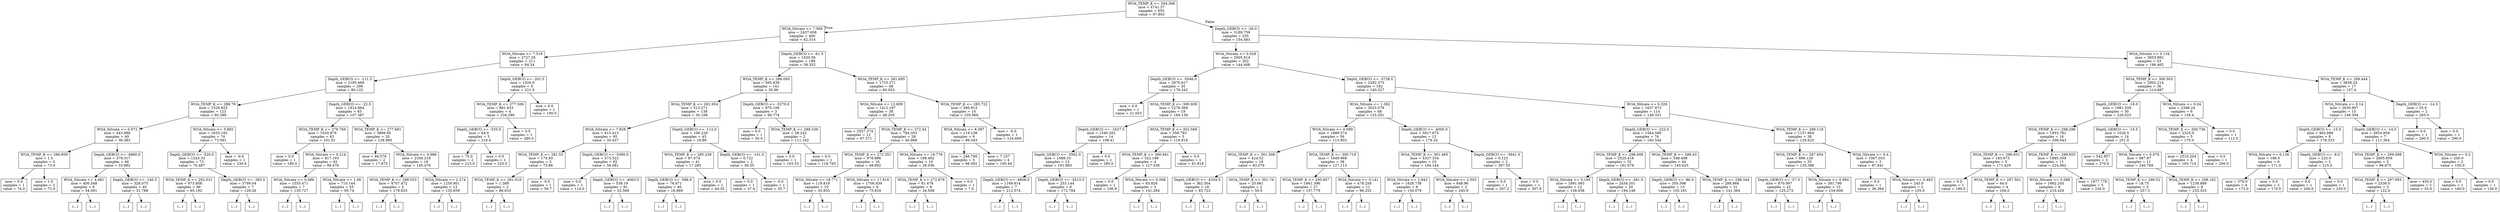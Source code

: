 digraph Tree {
node [shape=box] ;
0 [label="WOA_TEMP_K <= 294.306\nmse = 4741.37\nsamples = 655\nvalue = 97.893"] ;
1 [label="WOA_Nitrate <= 7.569\nmse = 2437.658\nsamples = 400\nvalue = 62.314"] ;
0 -> 1 [labeldistance=2.5, labelangle=45, headlabel="True"] ;
2 [label="WOA_Nitrate <= 7.518\nmse = 2727.26\nsamples = 211\nvalue = 84.34"] ;
1 -> 2 ;
3 [label="Depth_GEBCO <= -111.5\nmse = 2185.469\nsamples = 206\nvalue = 80.122"] ;
2 -> 3 ;
4 [label="WOA_TEMP_K <= 288.79\nmse = 1526.825\nsamples = 123\nvalue = 60.399"] ;
3 -> 4 ;
5 [label="WOA_Nitrate <= 0.072\nmse = 443.988\nsamples = 49\nvalue = 36.383"] ;
4 -> 5 ;
6 [label="WOA_TEMP_K <= 286.959\nmse = 1.5\nsamples = 3\nvalue = 73.0"] ;
5 -> 6 ;
7 [label="mse = 0.0\nsamples = 1\nvalue = 74.0"] ;
6 -> 7 ;
8 [label="mse = 1.0\nsamples = 2\nvalue = 72.0"] ;
6 -> 8 ;
9 [label="Depth_GEBCO <= -4860.0\nmse = 379.317\nsamples = 46\nvalue = 33.982"] ;
5 -> 9 ;
10 [label="WOA_Nitrate <= 4.481\nmse = 400.548\nsamples = 6\nvalue = 54.091"] ;
9 -> 10 ;
11 [label="(...)"] ;
10 -> 11 ;
16 [label="(...)"] ;
10 -> 16 ;
21 [label="Depth_GEBCO <= -140.5\nmse = 328.075\nsamples = 40\nvalue = 31.788"] ;
9 -> 21 ;
22 [label="(...)"] ;
21 -> 22 ;
67 [label="(...)"] ;
21 -> 67 ;
74 [label="WOA_Nitrate <= 5.892\nmse = 1633.182\nsamples = 74\nvalue = 73.091"] ;
4 -> 74 ;
75 [label="Depth_GEBCO <= -520.5\nmse = 1243.33\nsamples = 73\nvalue = 70.487"] ;
74 -> 75 ;
76 [label="WOA_TEMP_K <= 292.031\nmse = 673.858\nsamples = 66\nvalue = 65.192"] ;
75 -> 76 ;
77 [label="(...)"] ;
76 -> 77 ;
142 [label="(...)"] ;
76 -> 142 ;
193 [label="Depth_GEBCO <= -383.5\nmse = 3799.04\nsamples = 7\nvalue = 129.26"] ;
75 -> 193 ;
194 [label="(...)"] ;
193 -> 194 ;
195 [label="(...)"] ;
193 -> 195 ;
204 [label="mse = -0.0\nsamples = 1\nvalue = 230.6"] ;
74 -> 204 ;
205 [label="Depth_GEBCO <= -22.5\nmse = 1814.864\nsamples = 83\nvalue = 107.387"] ;
3 -> 205 ;
206 [label="WOA_TEMP_K <= 278.769\nmse = 1020.876\nsamples = 63\nvalue = 101.01"] ;
205 -> 206 ;
207 [label="mse = 0.0\nsamples = 1\nvalue = 180.0"] ;
206 -> 207 ;
208 [label="WOA_Nitrate <= 0.214\nmse = 917.193\nsamples = 62\nvalue = 99.476"] ;
206 -> 208 ;
209 [label="WOA_Nitrate <= 0.086\nmse = 1555.471\nsamples = 7\nvalue = 130.727"] ;
208 -> 209 ;
210 [label="(...)"] ;
209 -> 210 ;
213 [label="(...)"] ;
209 -> 213 ;
220 [label="WOA_Nitrate <= 1.06\nmse = 710.144\nsamples = 55\nvalue = 95.74"] ;
208 -> 220 ;
221 [label="(...)"] ;
220 -> 221 ;
250 [label="(...)"] ;
220 -> 250 ;
309 [label="WOA_TEMP_K <= 277.681\nmse = 3899.95\nsamples = 20\nvalue = 128.985"] ;
205 -> 309 ;
310 [label="mse = 94.576\nsamples = 2\nvalue = 17.675"] ;
309 -> 310 ;
311 [label="WOA_Nitrate <= 0.986\nmse = 2356.218\nsamples = 18\nvalue = 145.476"] ;
309 -> 311 ;
312 [label="WOA_TEMP_K <= 288.553\nmse = 4707.472\nsamples = 5\nvalue = 179.833"] ;
311 -> 312 ;
313 [label="(...)"] ;
312 -> 313 ;
314 [label="(...)"] ;
312 -> 314 ;
321 [label="WOA_Nitrate <= 2.274\nmse = 1250.801\nsamples = 13\nvalue = 135.659"] ;
311 -> 321 ;
322 [label="(...)"] ;
321 -> 322 ;
325 [label="(...)"] ;
321 -> 325 ;
342 [label="Depth_GEBCO <= -201.5\nmse = 1029.0\nsamples = 5\nvalue = 221.0"] ;
2 -> 342 ;
343 [label="WOA_TEMP_K <= 277.506\nmse = 881.633\nsamples = 4\nvalue = 234.286"] ;
342 -> 343 ;
344 [label="Depth_GEBCO <= -535.0\nmse = 64.0\nsamples = 3\nvalue = 216.0"] ;
343 -> 344 ;
345 [label="mse = 75.0\nsamples = 2\nvalue = 215.0"] ;
344 -> 345 ;
346 [label="mse = 0.0\nsamples = 1\nvalue = 220.0"] ;
344 -> 346 ;
347 [label="mse = 0.0\nsamples = 1\nvalue = 280.0"] ;
343 -> 347 ;
348 [label="mse = 0.0\nsamples = 1\nvalue = 190.0"] ;
342 -> 348 ;
349 [label="Depth_GEBCO <= -61.5\nmse = 1020.56\nsamples = 189\nvalue = 38.352"] ;
1 -> 349 ;
350 [label="WOA_TEMP_K <= 286.095\nmse = 565.439\nsamples = 141\nvalue = 30.96"] ;
349 -> 350 ;
351 [label="WOA_TEMP_K <= 281.954\nmse = 513.271\nsamples = 138\nvalue = 30.166"] ;
350 -> 351 ;
352 [label="WOA_Nitrate <= 7.828\nmse = 615.413\nsamples = 95\nvalue = 35.437"] ;
351 -> 352 ;
353 [label="WOA_TEMP_K <= 281.53\nmse = 174.93\nsamples = 3\nvalue = 75.86"] ;
352 -> 353 ;
354 [label="WOA_TEMP_K <= 281.019\nmse = 1.389\nsamples = 2\nvalue = 86.633"] ;
353 -> 354 ;
355 [label="(...)"] ;
354 -> 355 ;
356 [label="(...)"] ;
354 -> 356 ;
357 [label="mse = -0.0\nsamples = 1\nvalue = 59.7"] ;
353 -> 357 ;
358 [label="Depth_GEBCO <= -5390.0\nmse = 573.522\nsamples = 92\nvalue = 34.081"] ;
352 -> 358 ;
359 [label="mse = 0.0\nsamples = 1\nvalue = 110.0"] ;
358 -> 359 ;
360 [label="Depth_GEBCO <= -4063.0\nmse = 538.19\nsamples = 91\nvalue = 33.568"] ;
358 -> 360 ;
361 [label="(...)"] ;
360 -> 361 ;
402 [label="(...)"] ;
360 -> 402 ;
531 [label="Depth_GEBCO <= -112.0\nmse = 108.229\nsamples = 43\nvalue = 18.89"] ;
351 -> 531 ;
532 [label="WOA_TEMP_K <= 285.239\nmse = 87.074\nsamples = 41\nvalue = 17.285"] ;
531 -> 532 ;
533 [label="Depth_GEBCO <= -586.0\nmse = 76.971\nsamples = 40\nvalue = 16.869"] ;
532 -> 533 ;
534 [label="(...)"] ;
533 -> 534 ;
553 [label="(...)"] ;
533 -> 553 ;
566 [label="mse = 0.0\nsamples = 1\nvalue = 44.35"] ;
532 -> 566 ;
567 [label="Depth_GEBCO <= -101.5\nmse = 0.722\nsamples = 2\nvalue = 36.55"] ;
531 -> 567 ;
568 [label="mse = 0.0\nsamples = 1\nvalue = 37.4"] ;
567 -> 568 ;
569 [label="mse = -0.0\nsamples = 1\nvalue = 35.7"] ;
567 -> 569 ;
570 [label="Depth_GEBCO <= -5270.0\nmse = 870.106\nsamples = 3\nvalue = 90.774"] ;
350 -> 570 ;
571 [label="mse = 0.0\nsamples = 1\nvalue = 50.0"] ;
570 -> 571 ;
572 [label="WOA_TEMP_K <= 288.539\nmse = 58.242\nsamples = 2\nvalue = 111.162"] ;
570 -> 572 ;
573 [label="mse = 0.0\nsamples = 1\nvalue = 103.53"] ;
572 -> 573 ;
574 [label="mse = 0.0\nsamples = 1\nvalue = 118.793"] ;
572 -> 574 ;
575 [label="WOA_TEMP_K <= 281.695\nmse = 1725.371\nsamples = 48\nvalue = 60.053"] ;
349 -> 575 ;
576 [label="WOA_Nitrate <= 12.609\nmse = 1412.197\nsamples = 38\nvalue = 48.205"] ;
575 -> 576 ;
577 [label="mse = 2557.374\nsamples = 12\nvalue = 67.571"] ;
576 -> 577 ;
578 [label="WOA_TEMP_K <= 272.54\nmse = 784.353\nsamples = 26\nvalue = 40.888"] ;
576 -> 578 ;
579 [label="WOA_TEMP_K <= 272.351\nmse = 978.886\nsamples = 16\nvalue = 48.692"] ;
578 -> 579 ;
580 [label="WOA_Nitrate <= 18.771\nmse = 119.818\nsamples = 10\nvalue = 35.835"] ;
579 -> 580 ;
581 [label="(...)"] ;
580 -> 581 ;
586 [label="(...)"] ;
580 -> 586 ;
595 [label="WOA_Nitrate <= 17.816\nmse = 1706.839\nsamples = 6\nvalue = 75.834"] ;
579 -> 595 ;
596 [label="(...)"] ;
595 -> 596 ;
597 [label="(...)"] ;
595 -> 597 ;
598 [label="WOA_Nitrate <= 19.779\nmse = 198.462\nsamples = 10\nvalue = 28.036"] ;
578 -> 598 ;
599 [label="WOA_TEMP_K <= 272.876\nmse = 81.478\nsamples = 9\nvalue = 34.508"] ;
598 -> 599 ;
600 [label="(...)"] ;
599 -> 600 ;
601 [label="(...)"] ;
599 -> 601 ;
604 [label="mse = 0.0\nsamples = 1\nvalue = 7.0"] ;
598 -> 604 ;
605 [label="WOA_TEMP_K <= 285.722\nmse = 286.913\nsamples = 10\nvalue = 105.966"] ;
575 -> 605 ;
606 [label="WOA_Nitrate <= 8.387\nmse = 119.138\nsamples = 9\nvalue = 99.343"] ;
605 -> 606 ;
607 [label="mse = 246.799\nsamples = 5\nvalue = 98.062"] ;
606 -> 607 ;
608 [label="mse = 7.107\nsamples = 4\nvalue = 100.44"] ;
606 -> 608 ;
609 [label="mse = -0.0\nsamples = 1\nvalue = 134.669"] ;
605 -> 609 ;
610 [label="Depth_GEBCO <= -26.0\nmse = 3189.759\nsamples = 255\nvalue = 154.483"] ;
0 -> 610 [labeldistance=2.5, labelangle=-45, headlabel="False"] ;
611 [label="WOA_Nitrate <= 0.028\nmse = 2505.914\nsamples = 202\nvalue = 144.408"] ;
610 -> 611 ;
612 [label="Depth_GEBCO <= -5546.0\nmse = 2970.617\nsamples = 20\nvalue = 179.342"] ;
611 -> 612 ;
613 [label="mse = 0.0\nsamples = 1\nvalue = 21.053"] ;
612 -> 613 ;
614 [label="WOA_TEMP_K <= 300.609\nmse = 2278.369\nsamples = 19\nvalue = 184.139"] ;
612 -> 614 ;
615 [label="Depth_GEBCO <= -1627.5\nmse = 1540.262\nsamples = 14\nvalue = 198.41"] ;
614 -> 615 ;
616 [label="Depth_GEBCO <= -3562.0\nmse = 1088.33\nsamples = 13\nvalue = 191.883"] ;
615 -> 616 ;
617 [label="Depth_GEBCO <= -4858.0\nmse = 1169.814\nsamples = 7\nvalue = 212.574"] ;
616 -> 617 ;
618 [label="(...)"] ;
617 -> 618 ;
623 [label="(...)"] ;
617 -> 623 ;
628 [label="Depth_GEBCO <= -3413.5\nmse = 253.144\nsamples = 6\nvalue = 172.784"] ;
616 -> 628 ;
629 [label="(...)"] ;
628 -> 629 ;
632 [label="(...)"] ;
628 -> 632 ;
635 [label="mse = 0.0\nsamples = 1\nvalue = 280.0"] ;
615 -> 635 ;
636 [label="WOA_TEMP_K <= 302.569\nmse = 558.793\nsamples = 5\nvalue = 119.916"] ;
614 -> 636 ;
637 [label="WOA_TEMP_K <= 300.941\nmse = 322.196\nsamples = 4\nvalue = 127.536"] ;
636 -> 637 ;
638 [label="mse = 0.0\nsamples = 1\nvalue = 106.9"] ;
637 -> 638 ;
639 [label="WOA_Nitrate <= 0.008\nmse = 63.826\nsamples = 3\nvalue = 141.294"] ;
637 -> 639 ;
640 [label="(...)"] ;
639 -> 640 ;
641 [label="(...)"] ;
639 -> 641 ;
644 [label="mse = 0.0\nsamples = 1\nvalue = 81.818"] ;
636 -> 644 ;
645 [label="Depth_GEBCO <= -3728.0\nmse = 2292.373\nsamples = 182\nvalue = 140.327"] ;
611 -> 645 ;
646 [label="WOA_Nitrate <= 1.362\nmse = 3023.579\nsamples = 68\nvalue = 125.291"] ;
645 -> 646 ;
647 [label="WOA_Nitrate <= 0.089\nmse = 1689.574\nsamples = 56\nvalue = 113.902"] ;
646 -> 647 ;
648 [label="WOA_TEMP_K <= 301.308\nmse = 424.52\nsamples = 18\nvalue = 83.076"] ;
647 -> 648 ;
649 [label="Depth_GEBCO <= -4334.5\nmse = 362.304\nsamples = 16\nvalue = 85.722"] ;
648 -> 649 ;
650 [label="(...)"] ;
649 -> 650 ;
673 [label="(...)"] ;
649 -> 673 ;
678 [label="WOA_TEMP_K <= 301.76\nmse = 20.661\nsamples = 2\nvalue = 50.0"] ;
648 -> 678 ;
679 [label="(...)"] ;
678 -> 679 ;
680 [label="(...)"] ;
678 -> 680 ;
681 [label="WOA_TEMP_K <= 300.719\nmse = 1649.968\nsamples = 38\nvalue = 127.113"] ;
647 -> 681 ;
682 [label="WOA_TEMP_K <= 295.957\nmse = 1661.396\nsamples = 27\nvalue = 137.779"] ;
681 -> 682 ;
683 [label="(...)"] ;
682 -> 683 ;
692 [label="(...)"] ;
682 -> 692 ;
735 [label="WOA_Nitrate <= 0.141\nmse = 478.258\nsamples = 11\nvalue = 98.252"] ;
681 -> 735 ;
736 [label="(...)"] ;
735 -> 736 ;
741 [label="(...)"] ;
735 -> 741 ;
756 [label="Depth_GEBCO <= -4005.0\nmse = 5817.675\nsamples = 12\nvalue = 179.24"] ;
646 -> 756 ;
757 [label="WOA_TEMP_K <= 301.485\nmse = 4337.334\nsamples = 10\nvalue = 164.144"] ;
756 -> 757 ;
758 [label="WOA_Nitrate <= 2.943\nmse = 1928.738\nsamples = 8\nvalue = 130.079"] ;
757 -> 758 ;
759 [label="(...)"] ;
758 -> 759 ;
766 [label="(...)"] ;
758 -> 766 ;
773 [label="WOA_Nitrate <= 2.503\nmse = 648.96\nsamples = 2\nvalue = 245.9"] ;
757 -> 773 ;
774 [label="(...)"] ;
773 -> 774 ;
775 [label="(...)"] ;
773 -> 775 ;
776 [label="Depth_GEBCO <= -3941.0\nmse = 0.123\nsamples = 2\nvalue = 307.55"] ;
756 -> 776 ;
777 [label="mse = 0.0\nsamples = 1\nvalue = 307.2"] ;
776 -> 777 ;
778 [label="mse = 0.0\nsamples = 1\nvalue = 307.9"] ;
776 -> 778 ;
779 [label="WOA_Nitrate <= 0.329\nmse = 1637.973\nsamples = 114\nvalue = 149.331"] ;
645 -> 779 ;
780 [label="Depth_GEBCO <= -222.0\nmse = 1564.589\nsamples = 76\nvalue = 160.544"] ;
779 -> 780 ;
781 [label="WOA_TEMP_K <= 298.008\nmse = 2525.416\nsamples = 32\nvalue = 181.678"] ;
780 -> 781 ;
782 [label="WOA_Nitrate <= 0.195\nmse = 1891.083\nsamples = 12\nvalue = 158.938"] ;
781 -> 782 ;
783 [label="(...)"] ;
782 -> 783 ;
800 [label="(...)"] ;
782 -> 800 ;
801 [label="Depth_GEBCO <= -381.0\nmse = 2434.201\nsamples = 20\nvalue = 194.148"] ;
781 -> 801 ;
802 [label="(...)"] ;
801 -> 802 ;
829 [label="(...)"] ;
801 -> 829 ;
834 [label="WOA_TEMP_K <= 296.43\nmse = 348.498\nsamples = 44\nvalue = 145.625"] ;
780 -> 834 ;
835 [label="Depth_GEBCO <= -86.0\nmse = 350.398\nsamples = 13\nvalue = 155.161"] ;
834 -> 835 ;
836 [label="(...)"] ;
835 -> 836 ;
837 [label="(...)"] ;
835 -> 837 ;
850 [label="WOA_TEMP_K <= 298.344\nmse = 288.866\nsamples = 31\nvalue = 141.364"] ;
834 -> 850 ;
851 [label="(...)"] ;
850 -> 851 ;
884 [label="(...)"] ;
850 -> 884 ;
897 [label="WOA_TEMP_K <= 299.118\nmse = 1157.664\nsamples = 38\nvalue = 129.625"] ;
779 -> 897 ;
898 [label="WOA_TEMP_K <= 297.954\nmse = 896.129\nsamples = 35\nvalue = 135.388"] ;
897 -> 898 ;
899 [label="Depth_GEBCO <= -57.0\nmse = 870.097\nsamples = 22\nvalue = 125.273"] ;
898 -> 899 ;
900 [label="(...)"] ;
899 -> 900 ;
919 [label="(...)"] ;
899 -> 919 ;
934 [label="WOA_Nitrate <= 0.994\nmse = 381.796\nsamples = 13\nvalue = 154.608"] ;
898 -> 934 ;
935 [label="(...)"] ;
934 -> 935 ;
950 [label="(...)"] ;
934 -> 950 ;
953 [label="WOA_Nitrate <= 0.4\nmse = 1067.053\nsamples = 3\nvalue = 87.841"] ;
897 -> 953 ;
954 [label="mse = 0.0\nsamples = 1\nvalue = 36.364"] ;
953 -> 954 ;
955 [label="WOA_Nitrate <= 0.483\nmse = 245.0\nsamples = 2\nvalue = 105.0"] ;
953 -> 955 ;
956 [label="(...)"] ;
955 -> 956 ;
957 [label="(...)"] ;
955 -> 957 ;
958 [label="WOA_Nitrate <= 0.134\nmse = 3853.992\nsamples = 53\nvalue = 196.462"] ;
610 -> 958 ;
959 [label="WOA_TEMP_K <= 300.503\nmse = 2802.214\nsamples = 36\nvalue = 214.887"] ;
958 -> 959 ;
960 [label="Depth_GEBCO <= -18.0\nmse = 1981.558\nsamples = 30\nvalue = 228.023"] ;
959 -> 960 ;
961 [label="WOA_TEMP_K <= 298.296\nmse = 1953.781\nsamples = 16\nvalue = 208.043"] ;
960 -> 961 ;
962 [label="WOA_TEMP_K <= 296.831\nmse = 183.673\nsamples = 5\nvalue = 171.429"] ;
961 -> 962 ;
963 [label="mse = 0.0\nsamples = 1\nvalue = 190.0"] ;
962 -> 963 ;
964 [label="WOA_TEMP_K <= 297.501\nmse = 64.0\nsamples = 4\nvalue = 164.0"] ;
962 -> 964 ;
965 [label="(...)"] ;
964 -> 965 ;
968 [label="(...)"] ;
964 -> 968 ;
969 [label="WOA_TEMP_K <= 299.655\nmse = 1885.059\nsamples = 11\nvalue = 224.062"] ;
961 -> 969 ;
970 [label="WOA_Nitrate <= 0.088\nmse = 1662.245\nsamples = 6\nvalue = 216.429"] ;
969 -> 970 ;
971 [label="(...)"] ;
970 -> 971 ;
972 [label="(...)"] ;
970 -> 972 ;
973 [label="mse = 1977.778\nsamples = 5\nvalue = 230.0"] ;
969 -> 973 ;
974 [label="Depth_GEBCO <= -15.5\nmse = 1026.5\nsamples = 14\nvalue = 251.0"] ;
960 -> 974 ;
975 [label="mse = 542.857\nsamples = 3\nvalue = 270.0"] ;
974 -> 975 ;
976 [label="WOA_Nitrate <= 0.079\nmse = 987.87\nsamples = 11\nvalue = 240.769"] ;
974 -> 976 ;
977 [label="WOA_TEMP_K <= 299.52\nmse = 18.75\nsamples = 3\nvalue = 257.5"] ;
976 -> 977 ;
978 [label="(...)"] ;
977 -> 978 ;
979 [label="(...)"] ;
977 -> 979 ;
980 [label="WOA_TEMP_K <= 298.162\nmse = 1238.889\nsamples = 8\nvalue = 233.333"] ;
976 -> 980 ;
981 [label="(...)"] ;
980 -> 981 ;
984 [label="(...)"] ;
980 -> 984 ;
985 [label="WOA_Nitrate <= 0.04\nmse = 2398.24\nsamples = 6\nvalue = 158.4"] ;
959 -> 985 ;
986 [label="WOA_TEMP_K <= 300.736\nmse = 2325.0\nsamples = 5\nvalue = 170.0"] ;
985 -> 986 ;
987 [label="mse = 2510.204\nsamples = 4\nvalue = 165.714"] ;
986 -> 987 ;
988 [label="mse = 0.0\nsamples = 1\nvalue = 200.0"] ;
986 -> 988 ;
989 [label="mse = 0.0\nsamples = 1\nvalue = 112.0"] ;
985 -> 989 ;
990 [label="WOA_TEMP_K <= 299.444\nmse = 3838.24\nsamples = 17\nvalue = 157.4"] ;
958 -> 990 ;
991 [label="WOA_Nitrate <= 0.14\nmse = 2630.907\nsamples = 15\nvalue = 146.304"] ;
990 -> 991 ;
992 [label="Depth_GEBCO <= -15.0\nmse = 463.889\nsamples = 8\nvalue = 178.333"] ;
991 -> 992 ;
993 [label="WOA_Nitrate <= 0.136\nmse = 189.0\nsamples = 6\nvalue = 171.0"] ;
992 -> 993 ;
994 [label="mse = 376.0\nsamples = 4\nvalue = 172.0"] ;
993 -> 994 ;
995 [label="mse = 0.0\nsamples = 2\nvalue = 170.0"] ;
993 -> 995 ;
996 [label="Depth_GEBCO <= -8.0\nmse = 225.0\nsamples = 2\nvalue = 215.0"] ;
992 -> 996 ;
997 [label="mse = 0.0\nsamples = 1\nvalue = 200.0"] ;
996 -> 997 ;
998 [label="mse = 0.0\nsamples = 1\nvalue = 230.0"] ;
996 -> 998 ;
999 [label="Depth_GEBCO <= -14.5\nmse = 2654.959\nsamples = 7\nvalue = 111.364"] ;
991 -> 999 ;
1000 [label="WOA_TEMP_K <= 299.098\nmse = 2805.859\nsamples = 5\nvalue = 96.875"] ;
999 -> 1000 ;
1001 [label="WOA_TEMP_K <= 297.093\nmse = 2536.0\nsamples = 3\nvalue = 122.0"] ;
1000 -> 1001 ;
1002 [label="(...)"] ;
1001 -> 1002 ;
1003 [label="(...)"] ;
1001 -> 1003 ;
1004 [label="mse = 450.0\nsamples = 2\nvalue = 55.0"] ;
1000 -> 1004 ;
1005 [label="WOA_Nitrate <= 0.2\nmse = 200.0\nsamples = 2\nvalue = 150.0"] ;
999 -> 1005 ;
1006 [label="mse = 0.0\nsamples = 1\nvalue = 160.0"] ;
1005 -> 1006 ;
1007 [label="mse = 0.0\nsamples = 1\nvalue = 130.0"] ;
1005 -> 1007 ;
1008 [label="Depth_GEBCO <= -14.5\nmse = 25.0\nsamples = 2\nvalue = 285.0"] ;
990 -> 1008 ;
1009 [label="mse = 0.0\nsamples = 1\nvalue = 280.0"] ;
1008 -> 1009 ;
1010 [label="mse = 0.0\nsamples = 1\nvalue = 290.0"] ;
1008 -> 1010 ;
}